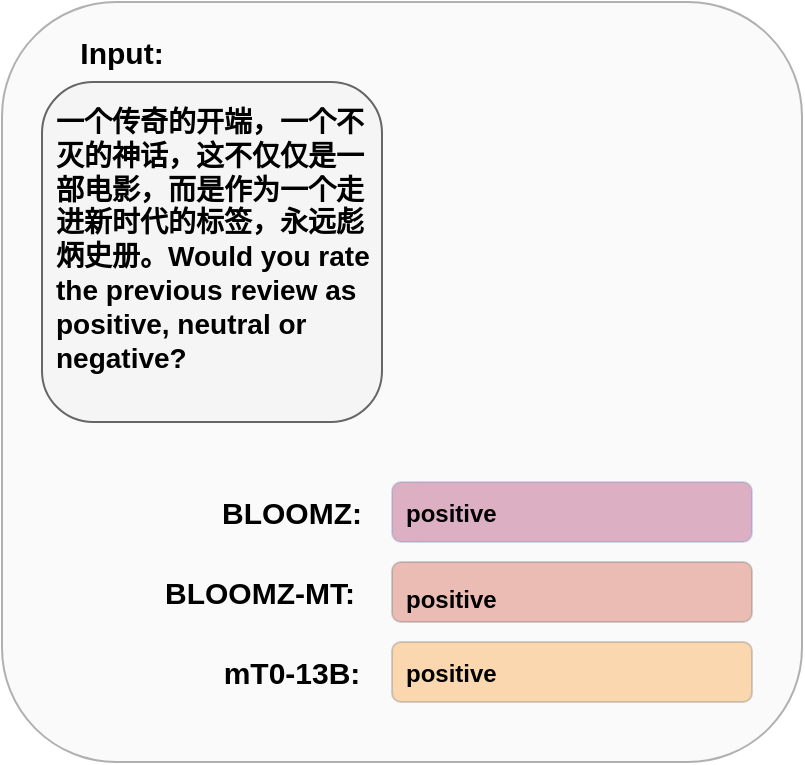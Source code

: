 <mxfile version="20.5.1" type="device" pages="9"><diagram id="t_7wr1zB4quzLCbS3wE7" name="Page-1"><mxGraphModel dx="946" dy="646" grid="1" gridSize="10" guides="1" tooltips="1" connect="1" arrows="1" fold="1" page="1" pageScale="1" pageWidth="827" pageHeight="1169" math="0" shadow="0"><root><mxCell id="0"/><mxCell id="1" parent="0"/><mxCell id="e6EF-_AEEUWjI02vnWhg-1" value="" style="whiteSpace=wrap;html=1;rounded=1;fillColor=#f5f5f5;fontColor=#333333;strokeColor=#666666;opacity=50;" parent="1" vertex="1"><mxGeometry x="190" y="100" width="400" height="380" as="geometry"/></mxCell><mxCell id="e6EF-_AEEUWjI02vnWhg-2" value="&lt;span style=&quot;font-size: 14px;&quot;&gt;一个传奇的开端，一个不灭的神话，这不仅仅是一部电影，而是作为一个走进新时代的标签，永远彪炳史册。Would you rate the previous review as positive, neutral or negative?&lt;/span&gt;" style="whiteSpace=wrap;html=1;aspect=fixed;rounded=1;align=left;spacingTop=5;spacingLeft=5;spacingRight=5;spacingBottom=5;verticalAlign=top;fontSize=14;fontStyle=1;fillColor=#f5f5f5;strokeColor=#666666;fontColor=#000000;" parent="1" vertex="1"><mxGeometry x="210" y="140" width="170" height="170" as="geometry"/></mxCell><mxCell id="e6EF-_AEEUWjI02vnWhg-3" value="Input:" style="text;html=1;strokeColor=none;fillColor=none;align=center;verticalAlign=middle;whiteSpace=wrap;rounded=0;fontStyle=1;fontSize=15;" parent="1" vertex="1"><mxGeometry x="220" y="110" width="60" height="30" as="geometry"/></mxCell><mxCell id="e6EF-_AEEUWjI02vnWhg-4" value="&lt;b&gt;positive&lt;/b&gt;" style="whiteSpace=wrap;html=1;rounded=1;fillColor=#990344;strokeColor=#6c8ebf;align=left;spacingTop=2;spacingLeft=5;spacingRight=5;spacingBottom=5;verticalAlign=top;opacity=30;fontColor=#000000;" parent="1" vertex="1"><mxGeometry x="385" y="340" width="180" height="30" as="geometry"/></mxCell><mxCell id="e6EF-_AEEUWjI02vnWhg-5" value="BLOOMZ:" style="text;html=1;strokeColor=none;fillColor=none;align=center;verticalAlign=middle;whiteSpace=wrap;rounded=0;fontStyle=1;fontSize=15;" parent="1" vertex="1"><mxGeometry x="260" y="340" width="150" height="30" as="geometry"/></mxCell><mxCell id="e6EF-_AEEUWjI02vnWhg-6" value="&lt;b&gt;positive&lt;/b&gt;" style="whiteSpace=wrap;html=1;rounded=1;fillColor=#c72d12;fontColor=#000000;strokeColor=#666666;align=left;spacingTop=5;spacingLeft=5;spacingRight=5;spacingBottom=5;verticalAlign=top;opacity=30;" parent="1" vertex="1"><mxGeometry x="385" y="380" width="180" height="30" as="geometry"/></mxCell><mxCell id="e6EF-_AEEUWjI02vnWhg-7" value="BLOOMZ-MT:" style="text;html=1;strokeColor=none;fillColor=none;align=center;verticalAlign=middle;whiteSpace=wrap;rounded=0;fontStyle=1;fontSize=15;" parent="1" vertex="1"><mxGeometry x="224" y="380" width="190" height="30" as="geometry"/></mxCell><mxCell id="e6EF-_AEEUWjI02vnWhg-11" value="mT0-13B:" style="text;html=1;strokeColor=none;fillColor=none;align=center;verticalAlign=middle;whiteSpace=wrap;rounded=0;fontStyle=1;fontSize=15;" parent="1" vertex="1"><mxGeometry x="240" y="420" width="190" height="30" as="geometry"/></mxCell><mxCell id="e6EF-_AEEUWjI02vnWhg-12" value="&lt;b&gt;positive&lt;/b&gt;" style="whiteSpace=wrap;html=1;rounded=1;fillColor=#FB8500;fontColor=#000000;strokeColor=#666666;align=left;spacingTop=2;spacingLeft=5;spacingRight=5;spacingBottom=5;verticalAlign=top;opacity=30;" parent="1" vertex="1"><mxGeometry x="385" y="420" width="180" height="30" as="geometry"/></mxCell></root></mxGraphModel></diagram><diagram name="Copy of Page-1" id="GPm1WsI5oU8hlBooanVf"><mxGraphModel dx="946" dy="646" grid="1" gridSize="10" guides="1" tooltips="1" connect="1" arrows="1" fold="1" page="1" pageScale="1" pageWidth="827" pageHeight="1169" math="0" shadow="0"><root><mxCell id="9uBYAMZDPAQ8RylmDFpF-0"/><mxCell id="9uBYAMZDPAQ8RylmDFpF-1" parent="9uBYAMZDPAQ8RylmDFpF-0"/><mxCell id="9uBYAMZDPAQ8RylmDFpF-2" value="" style="whiteSpace=wrap;html=1;rounded=1;fillColor=#f5f5f5;fontColor=#333333;strokeColor=#666666;opacity=50;" parent="9uBYAMZDPAQ8RylmDFpF-1" vertex="1"><mxGeometry x="190" y="100" width="400" height="380" as="geometry"/></mxCell><mxCell id="9uBYAMZDPAQ8RylmDFpF-3" value="一个传奇的开端，一个不灭的神话，这不仅仅是一部电影，而是作为一个走进新时代的标签，永远彪炳史册。你认为这句话的立场是赞扬、中立还是批评？" style="whiteSpace=wrap;html=1;aspect=fixed;rounded=1;align=left;spacingTop=5;spacingLeft=5;spacingRight=5;spacingBottom=5;verticalAlign=top;fontSize=14;fontStyle=1;fillColor=#f5f5f5;strokeColor=#666666;fontColor=#000000;" parent="9uBYAMZDPAQ8RylmDFpF-1" vertex="1"><mxGeometry x="210" y="140" width="170" height="170" as="geometry"/></mxCell><mxCell id="9uBYAMZDPAQ8RylmDFpF-4" value="Input:" style="text;html=1;strokeColor=none;fillColor=none;align=center;verticalAlign=middle;whiteSpace=wrap;rounded=0;fontStyle=1;fontSize=15;" parent="9uBYAMZDPAQ8RylmDFpF-1" vertex="1"><mxGeometry x="220" y="110" width="60" height="30" as="geometry"/></mxCell><mxCell id="9uBYAMZDPAQ8RylmDFpF-5" value="&lt;b&gt;positive&lt;/b&gt;" style="whiteSpace=wrap;html=1;rounded=1;fillColor=#990344;strokeColor=#6c8ebf;align=left;spacingTop=2;spacingLeft=5;spacingRight=5;spacingBottom=5;verticalAlign=top;opacity=30;fontColor=#000000;" parent="9uBYAMZDPAQ8RylmDFpF-1" vertex="1"><mxGeometry x="385" y="340" width="180" height="30" as="geometry"/></mxCell><mxCell id="9uBYAMZDPAQ8RylmDFpF-6" value="BLOOMZ:" style="text;html=1;strokeColor=none;fillColor=none;align=center;verticalAlign=middle;whiteSpace=wrap;rounded=0;fontStyle=1;fontSize=15;" parent="9uBYAMZDPAQ8RylmDFpF-1" vertex="1"><mxGeometry x="260" y="340" width="150" height="30" as="geometry"/></mxCell><mxCell id="9uBYAMZDPAQ8RylmDFpF-7" value="&lt;b&gt;赞扬&lt;/b&gt;" style="whiteSpace=wrap;html=1;rounded=1;fillColor=#c72d12;fontColor=#000000;strokeColor=#666666;align=left;spacingTop=2;spacingLeft=5;spacingRight=5;spacingBottom=5;verticalAlign=top;opacity=30;" parent="9uBYAMZDPAQ8RylmDFpF-1" vertex="1"><mxGeometry x="385" y="380" width="180" height="30" as="geometry"/></mxCell><mxCell id="9uBYAMZDPAQ8RylmDFpF-8" value="BLOOMZ-MT:" style="text;html=1;strokeColor=none;fillColor=none;align=center;verticalAlign=middle;whiteSpace=wrap;rounded=0;fontStyle=1;fontSize=15;" parent="9uBYAMZDPAQ8RylmDFpF-1" vertex="1"><mxGeometry x="224" y="380" width="190" height="30" as="geometry"/></mxCell><mxCell id="9uBYAMZDPAQ8RylmDFpF-9" value="mT0-13B:" style="text;html=1;strokeColor=none;fillColor=none;align=center;verticalAlign=middle;whiteSpace=wrap;rounded=0;fontStyle=1;fontSize=15;" parent="9uBYAMZDPAQ8RylmDFpF-1" vertex="1"><mxGeometry x="240" y="420" width="190" height="30" as="geometry"/></mxCell><mxCell id="9uBYAMZDPAQ8RylmDFpF-10" value="&lt;b&gt;赞扬&lt;/b&gt;" style="whiteSpace=wrap;html=1;rounded=1;fillColor=#FB8500;fontColor=#000000;strokeColor=#666666;align=left;spacingTop=2;spacingLeft=5;spacingRight=5;spacingBottom=5;verticalAlign=top;opacity=30;" parent="9uBYAMZDPAQ8RylmDFpF-1" vertex="1"><mxGeometry x="385" y="420" width="180" height="30" as="geometry"/></mxCell></root></mxGraphModel></diagram><diagram name="Copy of Copy of Copy of Page-1" id="JvHHhH2hnwVo1r-NOEqD"><mxGraphModel dx="946" dy="646" grid="1" gridSize="10" guides="1" tooltips="1" connect="1" arrows="1" fold="1" page="1" pageScale="1" pageWidth="827" pageHeight="1169" math="0" shadow="0"><root><mxCell id="0UrX-KzwnI_HchN9ehQv-0"/><mxCell id="0UrX-KzwnI_HchN9ehQv-1" parent="0UrX-KzwnI_HchN9ehQv-0"/><mxCell id="0UrX-KzwnI_HchN9ehQv-2" value="" style="whiteSpace=wrap;html=1;rounded=1;fillColor=#f5f5f5;fontColor=#333333;strokeColor=#666666;opacity=50;" parent="0UrX-KzwnI_HchN9ehQv-1" vertex="1"><mxGeometry x="190" y="100" width="400" height="380" as="geometry"/></mxCell><mxCell id="0UrX-KzwnI_HchN9ehQv-3" value="Suggest at least five related search terms to &quot;Mạng neural nhân tạo&quot;." style="whiteSpace=wrap;html=1;rounded=1;align=left;spacingTop=3;spacingLeft=5;spacingRight=5;spacingBottom=5;verticalAlign=top;fontSize=14;fontStyle=1;fillColor=#f5f5f5;strokeColor=#666666;fontColor=#000000;" parent="0UrX-KzwnI_HchN9ehQv-1" vertex="1"><mxGeometry x="210" y="140" width="170" height="90" as="geometry"/></mxCell><mxCell id="0UrX-KzwnI_HchN9ehQv-4" value="Input:" style="text;html=1;strokeColor=none;fillColor=none;align=center;verticalAlign=middle;whiteSpace=wrap;rounded=0;fontStyle=1;fontSize=15;" parent="0UrX-KzwnI_HchN9ehQv-1" vertex="1"><mxGeometry x="220" y="110" width="60" height="30" as="geometry"/></mxCell><mxCell id="0UrX-KzwnI_HchN9ehQv-5" value="&lt;b&gt;artificial neural network, neural network, artificial intelligence, machine learning, deep learning&lt;/b&gt;" style="whiteSpace=wrap;html=1;rounded=1;fillColor=#990344;strokeColor=#6c8ebf;align=left;spacingTop=2;spacingLeft=5;spacingRight=5;spacingBottom=5;verticalAlign=top;opacity=30;fontColor=#000000;" parent="0UrX-KzwnI_HchN9ehQv-1" vertex="1"><mxGeometry x="391" y="220" width="180" height="80" as="geometry"/></mxCell><mxCell id="0UrX-KzwnI_HchN9ehQv-6" value="BLOOMZ:" style="text;html=1;strokeColor=none;fillColor=none;align=center;verticalAlign=middle;whiteSpace=wrap;rounded=0;fontStyle=1;fontSize=15;" parent="0UrX-KzwnI_HchN9ehQv-1" vertex="1"><mxGeometry x="264" y="245" width="150" height="30" as="geometry"/></mxCell><mxCell id="0UrX-KzwnI_HchN9ehQv-7" value="&lt;b&gt;trí tuệ nhân tạo, mạng thần kinh, mạng nơ-ron, mạng nơ-ron nhân tạo, mạng nơ-ron sâu&lt;/b&gt;" style="whiteSpace=wrap;html=1;rounded=1;fillColor=#c72d12;fontColor=#000000;strokeColor=#666666;align=left;spacingTop=2;spacingLeft=5;spacingRight=5;spacingBottom=5;verticalAlign=top;opacity=30;" parent="0UrX-KzwnI_HchN9ehQv-1" vertex="1"><mxGeometry x="391" y="320" width="180" height="70" as="geometry"/></mxCell><mxCell id="0UrX-KzwnI_HchN9ehQv-8" value="BLOOMZ-MT:" style="text;html=1;strokeColor=none;fillColor=none;align=center;verticalAlign=middle;whiteSpace=wrap;rounded=0;fontStyle=1;fontSize=15;" parent="0UrX-KzwnI_HchN9ehQv-1" vertex="1"><mxGeometry x="230" y="330" width="190" height="30" as="geometry"/></mxCell><mxCell id="0UrX-KzwnI_HchN9ehQv-9" value="mT0-13B:" style="text;html=1;strokeColor=none;fillColor=none;align=center;verticalAlign=middle;whiteSpace=wrap;rounded=0;fontStyle=1;fontSize=15;" parent="0UrX-KzwnI_HchN9ehQv-1" vertex="1"><mxGeometry x="240" y="410" width="190" height="30" as="geometry"/></mxCell><mxCell id="0UrX-KzwnI_HchN9ehQv-10" value="&lt;b&gt;mạng neural, tự động hóa, tự động hóa mạng neural&lt;/b&gt;" style="whiteSpace=wrap;html=1;rounded=1;fillColor=#FB8500;fontColor=#000000;strokeColor=#666666;align=left;spacingTop=2;spacingLeft=5;spacingRight=5;spacingBottom=5;verticalAlign=top;opacity=30;" parent="0UrX-KzwnI_HchN9ehQv-1" vertex="1"><mxGeometry x="391" y="405" width="180" height="40" as="geometry"/></mxCell></root></mxGraphModel></diagram><diagram name="Copy of Copy of Page-1" id="szBr4fKZFT7PUsmRd_DG"><mxGraphModel dx="946" dy="646" grid="1" gridSize="10" guides="1" tooltips="1" connect="1" arrows="1" fold="1" page="1" pageScale="1" pageWidth="827" pageHeight="1169" math="0" shadow="0"><root><mxCell id="khxvVpOJOdEjryJcOVWL-0"/><mxCell id="khxvVpOJOdEjryJcOVWL-1" parent="khxvVpOJOdEjryJcOVWL-0"/><mxCell id="khxvVpOJOdEjryJcOVWL-2" value="" style="whiteSpace=wrap;html=1;rounded=1;fillColor=#f5f5f5;fontColor=#333333;strokeColor=#666666;opacity=50;" parent="khxvVpOJOdEjryJcOVWL-1" vertex="1"><mxGeometry x="190" y="100" width="400" height="380" as="geometry"/></mxCell><mxCell id="khxvVpOJOdEjryJcOVWL-3" value="Proposez au moins cinq mots clés concernant «Réseau de neurones artificiels»." style="whiteSpace=wrap;html=1;rounded=1;align=left;spacingTop=5;spacingLeft=5;spacingRight=5;spacingBottom=5;verticalAlign=top;fontSize=14;fontStyle=1;fillColor=#f5f5f5;strokeColor=#666666;fontColor=#000000;" parent="khxvVpOJOdEjryJcOVWL-1" vertex="1"><mxGeometry x="210" y="140" width="170" height="90" as="geometry"/></mxCell><mxCell id="khxvVpOJOdEjryJcOVWL-4" value="Input:" style="text;html=1;strokeColor=none;fillColor=none;align=center;verticalAlign=middle;whiteSpace=wrap;rounded=0;fontStyle=1;fontSize=15;" parent="khxvVpOJOdEjryJcOVWL-1" vertex="1"><mxGeometry x="220" y="110" width="60" height="30" as="geometry"/></mxCell><mxCell id="khxvVpOJOdEjryJcOVWL-5" value="&lt;span&gt;artificial neural network, artificial intelligence, machine learning, deep learning, neural network&lt;/span&gt;" style="whiteSpace=wrap;html=1;rounded=1;fillColor=#990344;strokeColor=#000000;align=left;spacingTop=2;spacingLeft=5;spacingRight=5;spacingBottom=5;verticalAlign=top;opacity=30;fontStyle=1" parent="khxvVpOJOdEjryJcOVWL-1" vertex="1"><mxGeometry x="391" y="220" width="180" height="80" as="geometry"/></mxCell><mxCell id="khxvVpOJOdEjryJcOVWL-6" value="BLOOMZ:" style="text;html=1;strokeColor=none;fillColor=none;align=center;verticalAlign=middle;whiteSpace=wrap;rounded=0;fontStyle=1;fontSize=15;" parent="khxvVpOJOdEjryJcOVWL-1" vertex="1"><mxGeometry x="264" y="245" width="150" height="30" as="geometry"/></mxCell><mxCell id="khxvVpOJOdEjryJcOVWL-8" value="BLOOMZ-MT:" style="text;html=1;strokeColor=none;fillColor=none;align=center;verticalAlign=middle;whiteSpace=wrap;rounded=0;fontStyle=1;fontSize=15;" parent="khxvVpOJOdEjryJcOVWL-1" vertex="1"><mxGeometry x="230" y="345" width="190" height="30" as="geometry"/></mxCell><mxCell id="khxvVpOJOdEjryJcOVWL-9" value="mT0-13B:" style="text;html=1;strokeColor=none;fillColor=none;align=center;verticalAlign=middle;whiteSpace=wrap;rounded=0;fontStyle=1;fontSize=15;" parent="khxvVpOJOdEjryJcOVWL-1" vertex="1"><mxGeometry x="244" y="425" width="190" height="30" as="geometry"/></mxCell><mxCell id="khxvVpOJOdEjryJcOVWL-10" value="&lt;b&gt;apprentissage, réseau, intelligence artificielle&lt;/b&gt;" style="whiteSpace=wrap;html=1;rounded=1;fillColor=#FB8500;fontColor=#000000;strokeColor=#000000;align=left;spacingTop=2;spacingLeft=5;spacingRight=5;spacingBottom=5;verticalAlign=top;opacity=30;" parent="khxvVpOJOdEjryJcOVWL-1" vertex="1"><mxGeometry x="391" y="420" width="180" height="40" as="geometry"/></mxCell><mxCell id="khxvVpOJOdEjryJcOVWL-7" value="&lt;span&gt;réseau de neurones artificiels, réseau de neurones, apprentissage automatique, apprentissage profond, apprentissage en profondeur&lt;/span&gt;" style="whiteSpace=wrap;html=1;rounded=1;fillColor=#c72d12;fontColor=#000000;strokeColor=#000000;align=left;spacingTop=2;spacingLeft=5;spacingRight=5;spacingBottom=5;verticalAlign=top;opacity=30;fontStyle=1" parent="khxvVpOJOdEjryJcOVWL-1" vertex="1"><mxGeometry x="391" y="310" width="180" height="100" as="geometry"/></mxCell></root></mxGraphModel></diagram><diagram name="Copy of Copy of Copy of Copy of Page-1" id="tzSWLhcU0Ls-_Nlsola9"><mxGraphModel dx="946" dy="589" grid="1" gridSize="10" guides="1" tooltips="1" connect="1" arrows="1" fold="1" page="1" pageScale="1" pageWidth="827" pageHeight="1169" math="0" shadow="0"><root><mxCell id="g4j7h1xIbFPyk6PnAyNt-0"/><mxCell id="g4j7h1xIbFPyk6PnAyNt-1" parent="g4j7h1xIbFPyk6PnAyNt-0"/><mxCell id="g4j7h1xIbFPyk6PnAyNt-2" value="" style="whiteSpace=wrap;html=1;rounded=1;fillColor=#f5f5f5;fontColor=#333333;strokeColor=#666666;opacity=50;" parent="g4j7h1xIbFPyk6PnAyNt-1" vertex="1"><mxGeometry x="190" y="100" width="400" height="380" as="geometry"/></mxCell><mxCell id="g4j7h1xIbFPyk6PnAyNt-3" value="Explain in a sentence in Telugu what is backpropagation in neural networks." style="whiteSpace=wrap;html=1;rounded=1;align=left;spacingTop=3;spacingLeft=5;spacingRight=5;spacingBottom=5;verticalAlign=top;fontSize=14;fontStyle=1;fillColor=#f5f5f5;strokeColor=#666666;fontColor=#000000;" parent="g4j7h1xIbFPyk6PnAyNt-1" vertex="1"><mxGeometry x="210" y="140" width="180" height="80" as="geometry"/></mxCell><mxCell id="g4j7h1xIbFPyk6PnAyNt-4" value="Input:" style="text;html=1;strokeColor=none;fillColor=none;align=center;verticalAlign=middle;whiteSpace=wrap;rounded=0;fontStyle=1;fontSize=15;" parent="g4j7h1xIbFPyk6PnAyNt-1" vertex="1"><mxGeometry x="220" y="110" width="60" height="30" as="geometry"/></mxCell><mxCell id="g4j7h1xIbFPyk6PnAyNt-5" value="&lt;b style=&quot;font-size: 11px;&quot;&gt;ఒక న్యూట్రానిక్ నెట్వర్క్ లో బ్యాక్ ప్రాసెసింగ్ అనేది ఒక రకమైన అభ్యసన విధానం, ఇది రీజియన్ ల యొక్క గత అభ్యసన ఫలితాలను ఉపయోగించి, రీజియన్ ల యొక్క ప్రస్తుత అభ్యసన ఫలితాలను సవరిస్తుంది.&lt;/b&gt;" style="whiteSpace=wrap;html=1;rounded=1;fillColor=#990344;strokeColor=#6c8ebf;align=left;spacingTop=2;spacingLeft=5;spacingRight=5;spacingBottom=5;verticalAlign=top;opacity=30;fontColor=#000000;fontSize=11;" parent="g4j7h1xIbFPyk6PnAyNt-1" vertex="1"><mxGeometry x="391" y="205" width="180" height="125" as="geometry"/></mxCell><mxCell id="g4j7h1xIbFPyk6PnAyNt-6" value="BLOOMZ:" style="text;html=1;strokeColor=none;fillColor=none;align=center;verticalAlign=middle;whiteSpace=wrap;rounded=0;fontStyle=1;fontSize=15;" parent="g4j7h1xIbFPyk6PnAyNt-1" vertex="1"><mxGeometry x="264" y="260" width="150" height="30" as="geometry"/></mxCell><mxCell id="g4j7h1xIbFPyk6PnAyNt-7" value="&lt;b style=&quot;font-size: 11px;&quot;&gt;ఒక న్యూట్రాన్‌కు తిరిగి పంపిన ప్రతిబింబాన్ని ఒక రకమైన బ్యాక్ ప్రాసెసింగ్ అంటారు.&lt;/b&gt;" style="whiteSpace=wrap;html=1;rounded=1;fillColor=#c72d12;fontColor=#000000;strokeColor=#666666;align=left;spacingTop=2;spacingLeft=5;spacingRight=5;spacingBottom=5;verticalAlign=top;opacity=30;fontSize=11;" parent="g4j7h1xIbFPyk6PnAyNt-1" vertex="1"><mxGeometry x="390" y="335" width="180" height="60" as="geometry"/></mxCell><mxCell id="g4j7h1xIbFPyk6PnAyNt-8" value="BLOOMZ-MT:" style="text;html=1;strokeColor=none;fillColor=none;align=center;verticalAlign=middle;whiteSpace=wrap;rounded=0;fontStyle=1;fontSize=15;" parent="g4j7h1xIbFPyk6PnAyNt-1" vertex="1"><mxGeometry x="230" y="355" width="190" height="30" as="geometry"/></mxCell><mxCell id="g4j7h1xIbFPyk6PnAyNt-9" value="mT0-13B:" style="text;html=1;strokeColor=none;fillColor=none;align=center;verticalAlign=middle;whiteSpace=wrap;rounded=0;fontStyle=1;fontSize=15;" parent="g4j7h1xIbFPyk6PnAyNt-1" vertex="1"><mxGeometry x="240" y="417.5" width="190" height="30" as="geometry"/></mxCell><mxCell id="g4j7h1xIbFPyk6PnAyNt-10" value="&lt;b style=&quot;font-size: 11px;&quot;&gt;నేరుగా నేరుగా న్యూరోలాజికల్ నెట్ వర్క్ లలో బేక్ పోర్షన్ అంటే ఏమిటి?&lt;/b&gt;" style="whiteSpace=wrap;html=1;rounded=1;fillColor=#FB8500;fontColor=#000000;strokeColor=#666666;align=left;spacingTop=2;spacingLeft=5;spacingRight=5;spacingBottom=5;verticalAlign=top;opacity=30;fontSize=11;" parent="g4j7h1xIbFPyk6PnAyNt-1" vertex="1"><mxGeometry x="391" y="400" width="180" height="65" as="geometry"/></mxCell></root></mxGraphModel></diagram><diagram name="Copy of Copy of Copy of Copy of Copy of Page-1" id="YNNUIgaxl7cqQpXwaqU9"><mxGraphModel dx="946" dy="589" grid="1" gridSize="10" guides="1" tooltips="1" connect="1" arrows="1" fold="1" page="1" pageScale="1" pageWidth="827" pageHeight="1169" math="0" shadow="0"><root><mxCell id="2OoxUvR2g6nab-ls0K76-0"/><mxCell id="2OoxUvR2g6nab-ls0K76-1" parent="2OoxUvR2g6nab-ls0K76-0"/><mxCell id="2OoxUvR2g6nab-ls0K76-2" value="" style="whiteSpace=wrap;html=1;rounded=1;fillColor=#f5f5f5;fontColor=#333333;strokeColor=#666666;opacity=50;" parent="2OoxUvR2g6nab-ls0K76-1" vertex="1"><mxGeometry x="190" y="100" width="400" height="380" as="geometry"/></mxCell><mxCell id="2OoxUvR2g6nab-ls0K76-3" value="Why is the sky blue?" style="whiteSpace=wrap;html=1;rounded=1;align=left;spacingTop=2;spacingLeft=5;spacingRight=5;spacingBottom=5;verticalAlign=top;fontSize=14;fontStyle=1;fillColor=#f5f5f5;strokeColor=#666666;fontColor=#000000;" parent="2OoxUvR2g6nab-ls0K76-1" vertex="1"><mxGeometry x="210" y="150" width="180" height="30" as="geometry"/></mxCell><mxCell id="2OoxUvR2g6nab-ls0K76-4" value="Input:" style="text;html=1;strokeColor=none;fillColor=none;align=center;verticalAlign=middle;whiteSpace=wrap;rounded=0;fontStyle=1;fontSize=15;" parent="2OoxUvR2g6nab-ls0K76-1" vertex="1"><mxGeometry x="220" y="110" width="60" height="30" as="geometry"/></mxCell><mxCell id="2OoxUvR2g6nab-ls0K76-5" value="&lt;b&gt;Rayleigh scattering.&lt;/b&gt;" style="whiteSpace=wrap;html=1;rounded=1;fillColor=#990344;strokeColor=#6c8ebf;align=left;spacingTop=2;spacingLeft=5;spacingRight=5;spacingBottom=5;verticalAlign=top;opacity=30;fontColor=#000000;" parent="2OoxUvR2g6nab-ls0K76-1" vertex="1"><mxGeometry x="385" y="250" width="180" height="30" as="geometry"/></mxCell><mxCell id="2OoxUvR2g6nab-ls0K76-6" value="BLOOMZ:" style="text;html=1;strokeColor=none;fillColor=none;align=center;verticalAlign=middle;whiteSpace=wrap;rounded=0;fontStyle=1;fontSize=15;" parent="2OoxUvR2g6nab-ls0K76-1" vertex="1"><mxGeometry x="255" y="250" width="150" height="30" as="geometry"/></mxCell><mxCell id="2OoxUvR2g6nab-ls0K76-7" value="&lt;b&gt;Rayleigh scattering. The blue color of the sky is due to Rayleigh scattering of sunlight by atmospheric molecules.&lt;/b&gt;" style="whiteSpace=wrap;html=1;rounded=1;fillColor=#c72d12;fontColor=#000000;strokeColor=#666666;align=left;spacingTop=2;spacingLeft=5;spacingRight=5;spacingBottom=5;verticalAlign=top;opacity=30;" parent="2OoxUvR2g6nab-ls0K76-1" vertex="1"><mxGeometry x="385" y="287" width="180" height="84" as="geometry"/></mxCell><mxCell id="2OoxUvR2g6nab-ls0K76-8" value="BLOOMZ with 10 tokens min length:" style="text;html=1;strokeColor=none;fillColor=none;align=center;verticalAlign=middle;whiteSpace=wrap;rounded=0;fontStyle=1;fontSize=15;" parent="2OoxUvR2g6nab-ls0K76-1" vertex="1"><mxGeometry x="220" y="310" width="160" height="30" as="geometry"/></mxCell><mxCell id="O3_xMcSKK0xnBHlrCT_G-0" value="mT0-13B:" style="text;html=1;strokeColor=none;fillColor=none;align=center;verticalAlign=middle;whiteSpace=wrap;rounded=0;fontStyle=1;fontSize=15;" parent="2OoxUvR2g6nab-ls0K76-1" vertex="1"><mxGeometry x="255" y="380" width="150" height="30" as="geometry"/></mxCell><mxCell id="X00QylVmKryNoRS8MEhX-0" value="&lt;b&gt;because of the sun&lt;/b&gt;" style="whiteSpace=wrap;html=1;rounded=1;fillColor=#FB8500;fontColor=#000000;strokeColor=#666666;align=left;spacingTop=2;spacingLeft=5;spacingRight=5;spacingBottom=5;verticalAlign=top;opacity=30;" parent="2OoxUvR2g6nab-ls0K76-1" vertex="1"><mxGeometry x="385" y="380" width="180" height="30" as="geometry"/></mxCell><mxCell id="X00QylVmKryNoRS8MEhX-1" value="&lt;b&gt;because of the sun's radiation sensitivity to light&lt;/b&gt;" style="whiteSpace=wrap;html=1;rounded=1;fillColor=#FB8500;fontColor=#000000;strokeColor=#666666;align=left;spacingTop=2;spacingLeft=5;spacingRight=5;spacingBottom=5;verticalAlign=top;opacity=30;" parent="2OoxUvR2g6nab-ls0K76-1" vertex="1"><mxGeometry x="385" y="420" width="180" height="40" as="geometry"/></mxCell><mxCell id="X00QylVmKryNoRS8MEhX-2" value="mT0-13B with 10 tokens min length:" style="text;html=1;strokeColor=none;fillColor=none;align=center;verticalAlign=middle;whiteSpace=wrap;rounded=0;fontStyle=1;fontSize=15;" parent="2OoxUvR2g6nab-ls0K76-1" vertex="1"><mxGeometry x="225" y="425" width="150" height="30" as="geometry"/></mxCell><mxCell id="ZFSPte5bRbfG25vg2olB-0" value="BLOOM:" style="text;html=1;strokeColor=none;fillColor=none;align=center;verticalAlign=middle;whiteSpace=wrap;rounded=0;fontStyle=1;fontSize=15;" parent="2OoxUvR2g6nab-ls0K76-1" vertex="1"><mxGeometry x="255" y="200" width="150" height="30" as="geometry"/></mxCell><mxCell id="ZFSPte5bRbfG25vg2olB-1" value="&lt;div&gt;&lt;b style=&quot;background-color: initial;&quot;&gt;&quot;Why is the sky blue?&quot;&lt;/b&gt;&lt;/div&gt;&lt;div&gt;&lt;b&gt;&quot;Why is the sky blue?&quot;&lt;/b&gt;&lt;/div&gt;&lt;div&gt;&lt;b&gt;&quot;Why is the sky blue?&quot;...&lt;/b&gt;&lt;/div&gt;" style="whiteSpace=wrap;html=1;rounded=1;fillColor=#12009e;strokeColor=#6c8ebf;align=left;spacingTop=2;spacingLeft=5;spacingRight=5;spacingBottom=5;verticalAlign=top;opacity=30;fontColor=#000000;" parent="2OoxUvR2g6nab-ls0K76-1" vertex="1"><mxGeometry x="385" y="185" width="180" height="60" as="geometry"/></mxCell></root></mxGraphModel></diagram><diagram id="Po5qWpqbbVU2PWY10zOS" name="Page-7"><mxGraphModel dx="946" dy="589" grid="1" gridSize="10" guides="1" tooltips="1" connect="1" arrows="1" fold="1" page="1" pageScale="1" pageWidth="827" pageHeight="1169" math="0" shadow="0"><root><mxCell id="0"/><mxCell id="1" parent="0"/><mxCell id="aMD8fF_hE3mwHCm0ruIy-1" value="" style="whiteSpace=wrap;html=1;rounded=1;fillColor=#f5f5f5;fontColor=#333333;strokeColor=#666666;opacity=50;" parent="1" vertex="1"><mxGeometry x="190" y="100" width="400" height="380" as="geometry"/></mxCell><mxCell id="aMD8fF_hE3mwHCm0ruIy-2" value="&lt;font style=&quot;font-size: 11px;&quot;&gt;Write a fairy tale about a troll saving a princess from a dangerous dragon. The fairy tale is a masterpiece that has achieved praise worldwide and its moral is &quot;Heroes Come in All Shapes and Sizes&quot;. Story (in Spanish):&lt;/font&gt;" style="whiteSpace=wrap;html=1;rounded=1;align=left;spacingTop=2;spacingLeft=5;spacingRight=5;spacingBottom=5;verticalAlign=top;fontSize=11;fontStyle=1;fillColor=#f5f5f5;strokeColor=#666666;fontColor=#000000;" parent="1" vertex="1"><mxGeometry x="210" y="150" width="310" height="70" as="geometry"/></mxCell><mxCell id="aMD8fF_hE3mwHCm0ruIy-3" value="Input:" style="text;html=1;strokeColor=none;fillColor=none;align=center;verticalAlign=middle;whiteSpace=wrap;rounded=0;fontStyle=1;fontSize=15;" parent="1" vertex="1"><mxGeometry x="220" y="110" width="60" height="30" as="geometry"/></mxCell><mxCell id="aMD8fF_hE3mwHCm0ruIy-4" value="&lt;b style=&quot;font-size: 11px;&quot;&gt;&lt;font style=&quot;font-size: 11px;&quot;&gt;Un reino en el bosque estaba bajo un terrible dragón. Todos los que intentaron derrotar al dragón murieron. El rey y la reina le pedían al pueblo que les diera un niño, que les gustaría salvar el reino de la maldición del dragón. Un día, la reina dio a luz a un niño con una cabeza enorme y ojos que brillaban como estrellas. El rey y la reina llamaron al niño Elliot. Elliot crecería y se convertiría en un joven gigante. Él salvaría al pueblo.&lt;/font&gt;&lt;/b&gt;" style="whiteSpace=wrap;html=1;rounded=1;fillColor=#990344;strokeColor=#6c8ebf;align=left;spacingTop=5;spacingLeft=5;spacingRight=5;spacingBottom=5;verticalAlign=top;opacity=30;fontColor=#000000;fontSize=11;spacing=5;" parent="1" vertex="1"><mxGeometry x="300" y="230" width="270" height="154" as="geometry"/></mxCell><mxCell id="aMD8fF_hE3mwHCm0ruIy-5" value="BLOOMZ:" style="text;html=1;strokeColor=none;fillColor=none;align=center;verticalAlign=middle;whiteSpace=wrap;rounded=0;fontStyle=1;fontSize=15;" parent="1" vertex="1"><mxGeometry x="175" y="292" width="150" height="30" as="geometry"/></mxCell><mxCell id="3HLtxuSaSg0uhkePR3H_-1" value="&lt;b style=&quot;font-size: 11px;&quot;&gt;En la noche de la primera tempestad, un gigante dragón, llamado Odín, golpeó a una princesa al dedo. Así que un troll, llamado Odín, fue a salvar a la princesa. Luego, este fue querido por todos.&lt;/b&gt;" style="whiteSpace=wrap;html=1;rounded=1;fillColor=#FB8500;fontColor=#000000;strokeColor=#666666;align=left;spacingTop=2;spacingLeft=5;spacingRight=5;spacingBottom=5;verticalAlign=top;opacity=30;fontSize=11;" vertex="1" parent="1"><mxGeometry x="300" y="390" width="270" height="70" as="geometry"/></mxCell><mxCell id="3HLtxuSaSg0uhkePR3H_-2" value="mT0:" style="text;html=1;strokeColor=none;fillColor=none;align=center;verticalAlign=middle;whiteSpace=wrap;rounded=0;fontStyle=1;fontSize=15;" vertex="1" parent="1"><mxGeometry x="190" y="420" width="150" height="30" as="geometry"/></mxCell></root></mxGraphModel></diagram><diagram name="Copy of Page-7" id="kDwlM-gXW0uvdWDpWJS4"><mxGraphModel dx="946" dy="646" grid="1" gridSize="10" guides="1" tooltips="1" connect="1" arrows="1" fold="1" page="1" pageScale="1" pageWidth="827" pageHeight="1169" math="0" shadow="0"><root><mxCell id="HTqX0WZq1fkhwt2J8BgE-0"/><mxCell id="HTqX0WZq1fkhwt2J8BgE-1" parent="HTqX0WZq1fkhwt2J8BgE-0"/><mxCell id="HTqX0WZq1fkhwt2J8BgE-2" value="" style="whiteSpace=wrap;html=1;rounded=1;fillColor=#f5f5f5;fontColor=#333333;strokeColor=#666666;opacity=50;" parent="HTqX0WZq1fkhwt2J8BgE-1" vertex="1"><mxGeometry x="190" y="100" width="400" height="380" as="geometry"/></mxCell><mxCell id="HTqX0WZq1fkhwt2J8BgE-3" value="Write a fable about wood elves living in a forest that is suddenly invaded by ogres. The fable is a masterpiece that has achieved praise worldwide and its moral is &quot;Violence is the last refuge of the incompetent&quot;. Fable (in Hindi):" style="whiteSpace=wrap;html=1;rounded=1;align=left;spacingTop=2;spacingLeft=5;spacingRight=5;spacingBottom=5;verticalAlign=top;fontSize=11;fontStyle=1;fillColor=#f5f5f5;strokeColor=#666666;fontColor=#000000;" parent="HTqX0WZq1fkhwt2J8BgE-1" vertex="1"><mxGeometry x="210" y="130" width="330" height="70" as="geometry"/></mxCell><mxCell id="HTqX0WZq1fkhwt2J8BgE-4" value="Input:" style="text;html=1;strokeColor=none;fillColor=none;align=center;verticalAlign=middle;whiteSpace=wrap;rounded=0;fontStyle=1;fontSize=15;" parent="HTqX0WZq1fkhwt2J8BgE-1" vertex="1"><mxGeometry x="230" y="103" width="60" height="30" as="geometry"/></mxCell><mxCell id="HTqX0WZq1fkhwt2J8BgE-5" value="&lt;b style=&quot;font-size: 11px;&quot;&gt;एक समय की बात है, देवदार के वृक्षों से आच्छादित एक वन में एक समुदाय रहता था जिनमें से प्रत्येक व्यक्ति का कद एक फ़ीट का चार इंच ही था, परंतु वे लोग बहुत ही बुद्धिमान और सभ्य थे। उनके बीच परस्पर प्रेम और भाइचारे की भावना थी। अपने पड़ोसियों के प्रति उनके व्यवहार और आदर को देखकर लोग आश्चर्य में पड़ जाते थे। वे वृक्षों की छाल के बने हुए छोटे-छोटे कमरों में रहते थे। अपनी बुद्धिमत्ता के कारण तो वे लोग प्रसिद्ध थे ही, पर विशेष रूप से अपने सदगुणों के कारण उनका नाम दूर-दूर तक मशहूर था। वे लोग स्वयं को डंगऑल (Dongal) कहते थे। वे जिस वन में रहते थे, उसी वन की हरियाली और पेड़-पौधों के कारण ही तो वह वन इतना आकर्षक था। डंगऑल उस वन के स्वामी नहीं थे। उनकी बस एक शर्त थी कि वे हर एक पेड़ पर केवल एक ही घर बनाएँगे। एक दिन उस वन में घुस आए कुछ लोग जो स्वभाव से ही जंगली और असभ्य थे। उन्होंने उस वन में अपना आधिपत्य जमा लिया। वे बहुत विशाल कद के थे और उनकी आँखें सुर्ख़ लाल रंग की थे। उन्होंने उस वन की हरियाली नष्ट कर दी और वृक्षों को काटना शुरू कर दिया।&lt;/b&gt;" style="whiteSpace=wrap;html=1;rounded=1;fillColor=#990344;strokeColor=#6c8ebf;align=left;spacingTop=5;spacingLeft=10;spacingRight=10;spacingBottom=5;verticalAlign=top;opacity=30;fontColor=#000000;fontSize=11;spacing=5;" parent="HTqX0WZq1fkhwt2J8BgE-1" vertex="1"><mxGeometry x="280" y="210" width="296" height="260" as="geometry"/></mxCell><mxCell id="HTqX0WZq1fkhwt2J8BgE-6" value="BLOOMZ:" style="text;html=1;strokeColor=none;fillColor=none;align=center;verticalAlign=middle;whiteSpace=wrap;rounded=0;fontStyle=1;fontSize=15;" parent="HTqX0WZq1fkhwt2J8BgE-1" vertex="1"><mxGeometry x="160" y="320" width="150" height="30" as="geometry"/></mxCell></root></mxGraphModel></diagram><diagram id="QDfFW6tP3y6DDqoXGbGo" name="Page-8"><mxGraphModel dx="946" dy="589" grid="1" gridSize="10" guides="1" tooltips="1" connect="1" arrows="1" fold="1" page="1" pageScale="1" pageWidth="827" pageHeight="1169" math="0" shadow="0"><root><mxCell id="0"/><mxCell id="1" parent="0"/></root></mxGraphModel></diagram></mxfile>